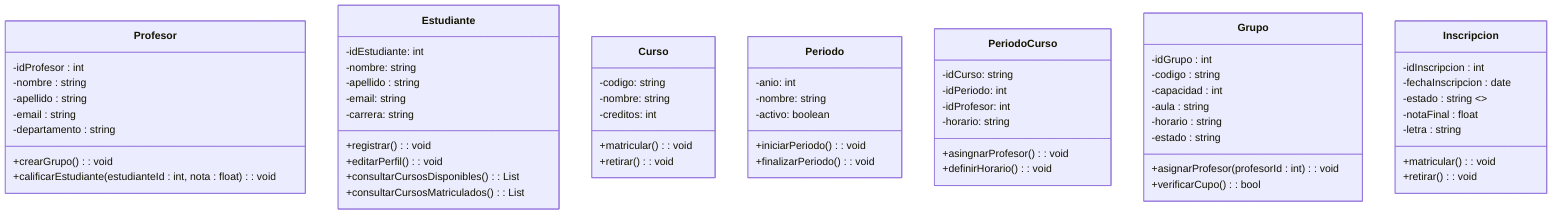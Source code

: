 classDiagram
    class Profesor {
       -idProfesor : int
       -nombre : string
       -apellido : string
       -email : string
       -departamento : string
       +crearGrupo() : void
       +calificarEstudiante(estudianteId : int, nota : float) : void
    }

    class Estudiante {
        -idEstudiante: int
        -nombre: string
        -apellido : string
        -email: string
        -carrera: string
        +registrar(): void
        +editarPerfil(): void
        +consultarCursosDisponibles(): List<Curso>
        +consultarCursosMatriculados(): List<Curso>
    }
 
    class Curso {
        -codigo: string
        -nombre: string
        -creditos: int
        +matricular(): void
        +retirar(): void
    }

    class Periodo {
        -anio: int
        -nombre: string
        -activo: boolean
        +iniciarPeriodo(): void
        +finalizarPeriodo(): void
    }

    class PeriodoCurso {
        -idCurso: string
        -idPeriodo: int
        -idProfesor: int 
        -horario: string
        +asingnarProfesor(): void
        +definirHorario(): void
    }

    class Grupo {
      -idGrupo : int
      -codigo : string
      -capacidad : int
      -aula : string
      -horario : string
      -estado : string
      +asignarProfesor(profesorId : int) : void
      +verificarCupo() : bool
    }

    class Inscripcion {
      -idInscripcion : int
      -fechaInscripcion : date
      -estado : string  <<ej: "Matriculado","Retirado">>
      -notaFinal : float
      -letra : string
      +matricular() : void
      +retirar() : void
    }
    %% Relaciones simplificadas con cardinalidades

    %%Curso "1" --> "*" Grupo : tiene
    %%Periodo "1" --> "*" Grupo : contiene
    %%Profesor "1" --> "0..*" Grupo : imparte
    %%Profesor "0..*" --> "0..*" Curso : puede_impartir
    %%Estudiante "1" --> "0..*" Inscripcion : realiza
    %%Grupo "1" --> "0..*" Inscripcion : recibe
    %%Inscripcion "*" --> "1" Estudiante
    %%Inscripcion "*" --> "1" Grupo
   

    %%Estudiante "1" --> "*" PeriodoCurso: matriculado en
    %%Curso "1" --> "*" Periodo : ofrecido en
    %%Periodo "1" --> PeriodoCurso : contiene